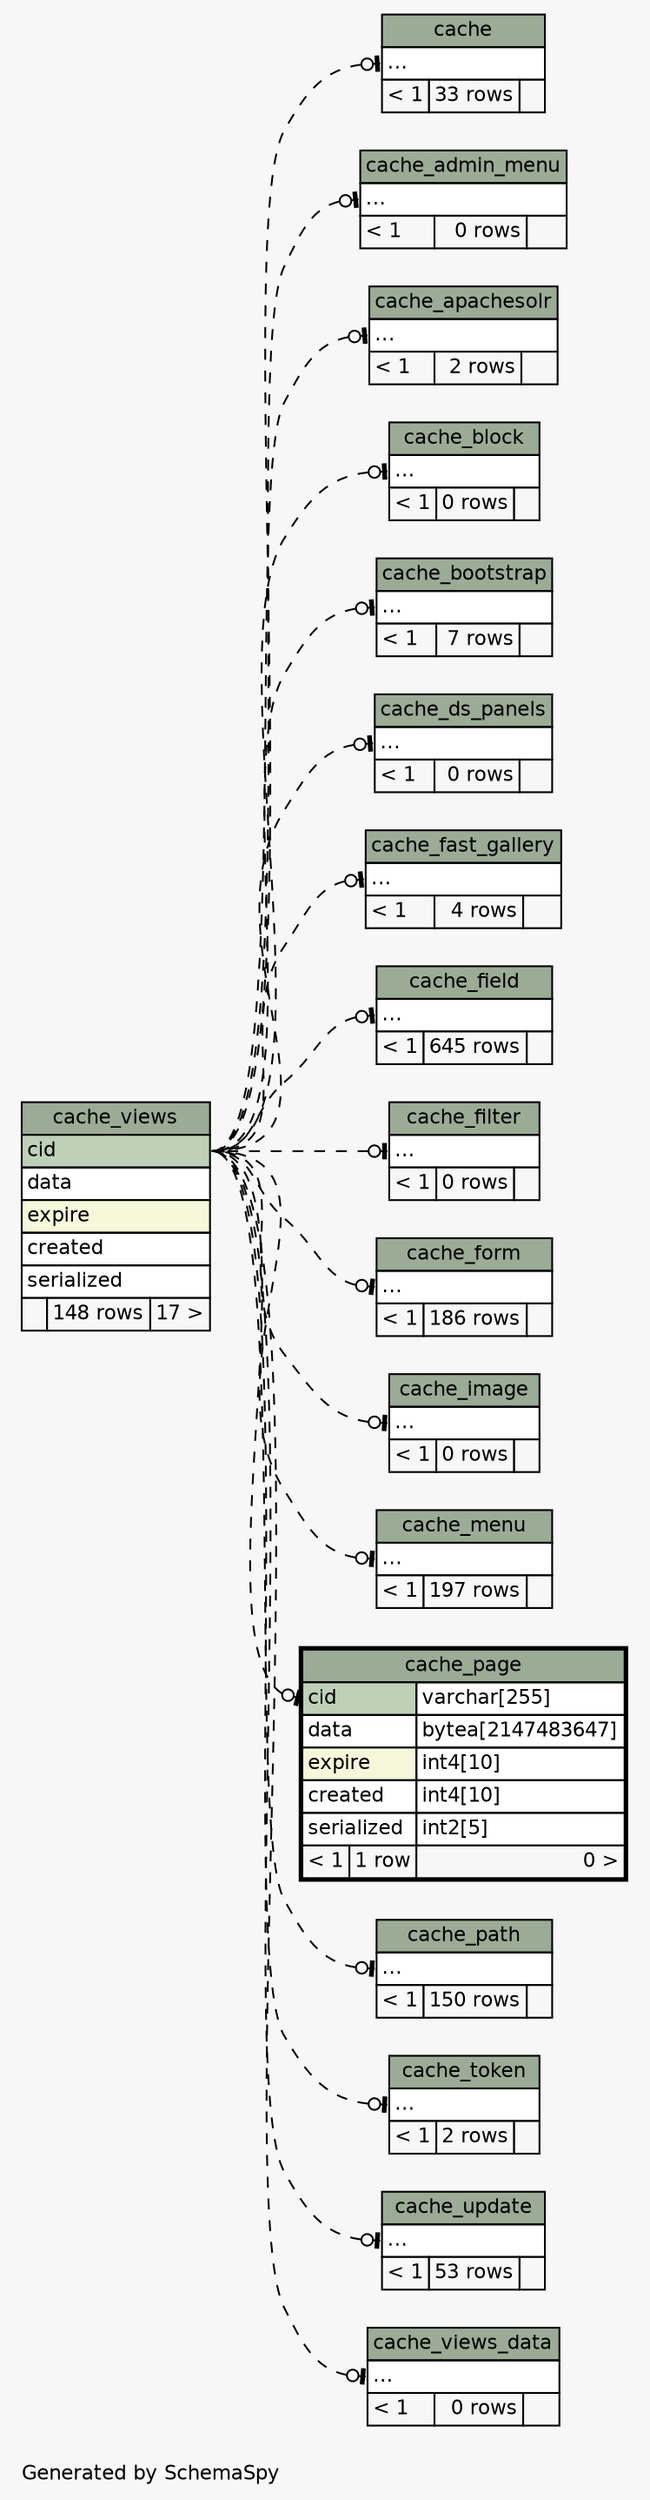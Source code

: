 // dot 2.30.1 on Mac OS X 10.8.3
// SchemaSpy rev 590
digraph "impliedTwoDegreesRelationshipsDiagram" {
  graph [
    rankdir="RL"
    bgcolor="#f7f7f7"
    label="\nGenerated by SchemaSpy"
    labeljust="l"
    nodesep="0.18"
    ranksep="0.46"
    fontname="Helvetica"
    fontsize="11"
  ];
  node [
    fontname="Helvetica"
    fontsize="11"
    shape="plaintext"
  ];
  edge [
    arrowsize="0.8"
  ];
  "cache":"elipses":w -> "cache_views":"cid":e [arrowhead=none dir=back arrowtail=teeodot style=dashed];
  "cache_admin_menu":"elipses":w -> "cache_views":"cid":e [arrowhead=none dir=back arrowtail=teeodot style=dashed];
  "cache_apachesolr":"elipses":w -> "cache_views":"cid":e [arrowhead=none dir=back arrowtail=teeodot style=dashed];
  "cache_block":"elipses":w -> "cache_views":"cid":e [arrowhead=none dir=back arrowtail=teeodot style=dashed];
  "cache_bootstrap":"elipses":w -> "cache_views":"cid":e [arrowhead=none dir=back arrowtail=teeodot style=dashed];
  "cache_ds_panels":"elipses":w -> "cache_views":"cid":e [arrowhead=none dir=back arrowtail=teeodot style=dashed];
  "cache_fast_gallery":"elipses":w -> "cache_views":"cid":e [arrowhead=none dir=back arrowtail=teeodot style=dashed];
  "cache_field":"elipses":w -> "cache_views":"cid":e [arrowhead=none dir=back arrowtail=teeodot style=dashed];
  "cache_filter":"elipses":w -> "cache_views":"cid":e [arrowhead=none dir=back arrowtail=teeodot style=dashed];
  "cache_form":"elipses":w -> "cache_views":"cid":e [arrowhead=none dir=back arrowtail=teeodot style=dashed];
  "cache_image":"elipses":w -> "cache_views":"cid":e [arrowhead=none dir=back arrowtail=teeodot style=dashed];
  "cache_menu":"elipses":w -> "cache_views":"cid":e [arrowhead=none dir=back arrowtail=teeodot style=dashed];
  "cache_page":"cid":w -> "cache_views":"cid":e [arrowhead=none dir=back arrowtail=teeodot style=dashed];
  "cache_path":"elipses":w -> "cache_views":"cid":e [arrowhead=none dir=back arrowtail=teeodot style=dashed];
  "cache_token":"elipses":w -> "cache_views":"cid":e [arrowhead=none dir=back arrowtail=teeodot style=dashed];
  "cache_update":"elipses":w -> "cache_views":"cid":e [arrowhead=none dir=back arrowtail=teeodot style=dashed];
  "cache_views_data":"elipses":w -> "cache_views":"cid":e [arrowhead=none dir=back arrowtail=teeodot style=dashed];
  "cache" [
    label=<
    <TABLE BORDER="0" CELLBORDER="1" CELLSPACING="0" BGCOLOR="#ffffff">
      <TR><TD COLSPAN="3" BGCOLOR="#9bab96" ALIGN="CENTER">cache</TD></TR>
      <TR><TD PORT="elipses" COLSPAN="3" ALIGN="LEFT">...</TD></TR>
      <TR><TD ALIGN="LEFT" BGCOLOR="#f7f7f7">&lt; 1</TD><TD ALIGN="RIGHT" BGCOLOR="#f7f7f7">33 rows</TD><TD ALIGN="RIGHT" BGCOLOR="#f7f7f7">  </TD></TR>
    </TABLE>>
    URL="cache.html"
    tooltip="cache"
  ];
  "cache_admin_menu" [
    label=<
    <TABLE BORDER="0" CELLBORDER="1" CELLSPACING="0" BGCOLOR="#ffffff">
      <TR><TD COLSPAN="3" BGCOLOR="#9bab96" ALIGN="CENTER">cache_admin_menu</TD></TR>
      <TR><TD PORT="elipses" COLSPAN="3" ALIGN="LEFT">...</TD></TR>
      <TR><TD ALIGN="LEFT" BGCOLOR="#f7f7f7">&lt; 1</TD><TD ALIGN="RIGHT" BGCOLOR="#f7f7f7">0 rows</TD><TD ALIGN="RIGHT" BGCOLOR="#f7f7f7">  </TD></TR>
    </TABLE>>
    URL="cache_admin_menu.html"
    tooltip="cache_admin_menu"
  ];
  "cache_apachesolr" [
    label=<
    <TABLE BORDER="0" CELLBORDER="1" CELLSPACING="0" BGCOLOR="#ffffff">
      <TR><TD COLSPAN="3" BGCOLOR="#9bab96" ALIGN="CENTER">cache_apachesolr</TD></TR>
      <TR><TD PORT="elipses" COLSPAN="3" ALIGN="LEFT">...</TD></TR>
      <TR><TD ALIGN="LEFT" BGCOLOR="#f7f7f7">&lt; 1</TD><TD ALIGN="RIGHT" BGCOLOR="#f7f7f7">2 rows</TD><TD ALIGN="RIGHT" BGCOLOR="#f7f7f7">  </TD></TR>
    </TABLE>>
    URL="cache_apachesolr.html"
    tooltip="cache_apachesolr"
  ];
  "cache_block" [
    label=<
    <TABLE BORDER="0" CELLBORDER="1" CELLSPACING="0" BGCOLOR="#ffffff">
      <TR><TD COLSPAN="3" BGCOLOR="#9bab96" ALIGN="CENTER">cache_block</TD></TR>
      <TR><TD PORT="elipses" COLSPAN="3" ALIGN="LEFT">...</TD></TR>
      <TR><TD ALIGN="LEFT" BGCOLOR="#f7f7f7">&lt; 1</TD><TD ALIGN="RIGHT" BGCOLOR="#f7f7f7">0 rows</TD><TD ALIGN="RIGHT" BGCOLOR="#f7f7f7">  </TD></TR>
    </TABLE>>
    URL="cache_block.html"
    tooltip="cache_block"
  ];
  "cache_bootstrap" [
    label=<
    <TABLE BORDER="0" CELLBORDER="1" CELLSPACING="0" BGCOLOR="#ffffff">
      <TR><TD COLSPAN="3" BGCOLOR="#9bab96" ALIGN="CENTER">cache_bootstrap</TD></TR>
      <TR><TD PORT="elipses" COLSPAN="3" ALIGN="LEFT">...</TD></TR>
      <TR><TD ALIGN="LEFT" BGCOLOR="#f7f7f7">&lt; 1</TD><TD ALIGN="RIGHT" BGCOLOR="#f7f7f7">7 rows</TD><TD ALIGN="RIGHT" BGCOLOR="#f7f7f7">  </TD></TR>
    </TABLE>>
    URL="cache_bootstrap.html"
    tooltip="cache_bootstrap"
  ];
  "cache_ds_panels" [
    label=<
    <TABLE BORDER="0" CELLBORDER="1" CELLSPACING="0" BGCOLOR="#ffffff">
      <TR><TD COLSPAN="3" BGCOLOR="#9bab96" ALIGN="CENTER">cache_ds_panels</TD></TR>
      <TR><TD PORT="elipses" COLSPAN="3" ALIGN="LEFT">...</TD></TR>
      <TR><TD ALIGN="LEFT" BGCOLOR="#f7f7f7">&lt; 1</TD><TD ALIGN="RIGHT" BGCOLOR="#f7f7f7">0 rows</TD><TD ALIGN="RIGHT" BGCOLOR="#f7f7f7">  </TD></TR>
    </TABLE>>
    URL="cache_ds_panels.html"
    tooltip="cache_ds_panels"
  ];
  "cache_fast_gallery" [
    label=<
    <TABLE BORDER="0" CELLBORDER="1" CELLSPACING="0" BGCOLOR="#ffffff">
      <TR><TD COLSPAN="3" BGCOLOR="#9bab96" ALIGN="CENTER">cache_fast_gallery</TD></TR>
      <TR><TD PORT="elipses" COLSPAN="3" ALIGN="LEFT">...</TD></TR>
      <TR><TD ALIGN="LEFT" BGCOLOR="#f7f7f7">&lt; 1</TD><TD ALIGN="RIGHT" BGCOLOR="#f7f7f7">4 rows</TD><TD ALIGN="RIGHT" BGCOLOR="#f7f7f7">  </TD></TR>
    </TABLE>>
    URL="cache_fast_gallery.html"
    tooltip="cache_fast_gallery"
  ];
  "cache_field" [
    label=<
    <TABLE BORDER="0" CELLBORDER="1" CELLSPACING="0" BGCOLOR="#ffffff">
      <TR><TD COLSPAN="3" BGCOLOR="#9bab96" ALIGN="CENTER">cache_field</TD></TR>
      <TR><TD PORT="elipses" COLSPAN="3" ALIGN="LEFT">...</TD></TR>
      <TR><TD ALIGN="LEFT" BGCOLOR="#f7f7f7">&lt; 1</TD><TD ALIGN="RIGHT" BGCOLOR="#f7f7f7">645 rows</TD><TD ALIGN="RIGHT" BGCOLOR="#f7f7f7">  </TD></TR>
    </TABLE>>
    URL="cache_field.html"
    tooltip="cache_field"
  ];
  "cache_filter" [
    label=<
    <TABLE BORDER="0" CELLBORDER="1" CELLSPACING="0" BGCOLOR="#ffffff">
      <TR><TD COLSPAN="3" BGCOLOR="#9bab96" ALIGN="CENTER">cache_filter</TD></TR>
      <TR><TD PORT="elipses" COLSPAN="3" ALIGN="LEFT">...</TD></TR>
      <TR><TD ALIGN="LEFT" BGCOLOR="#f7f7f7">&lt; 1</TD><TD ALIGN="RIGHT" BGCOLOR="#f7f7f7">0 rows</TD><TD ALIGN="RIGHT" BGCOLOR="#f7f7f7">  </TD></TR>
    </TABLE>>
    URL="cache_filter.html"
    tooltip="cache_filter"
  ];
  "cache_form" [
    label=<
    <TABLE BORDER="0" CELLBORDER="1" CELLSPACING="0" BGCOLOR="#ffffff">
      <TR><TD COLSPAN="3" BGCOLOR="#9bab96" ALIGN="CENTER">cache_form</TD></TR>
      <TR><TD PORT="elipses" COLSPAN="3" ALIGN="LEFT">...</TD></TR>
      <TR><TD ALIGN="LEFT" BGCOLOR="#f7f7f7">&lt; 1</TD><TD ALIGN="RIGHT" BGCOLOR="#f7f7f7">186 rows</TD><TD ALIGN="RIGHT" BGCOLOR="#f7f7f7">  </TD></TR>
    </TABLE>>
    URL="cache_form.html"
    tooltip="cache_form"
  ];
  "cache_image" [
    label=<
    <TABLE BORDER="0" CELLBORDER="1" CELLSPACING="0" BGCOLOR="#ffffff">
      <TR><TD COLSPAN="3" BGCOLOR="#9bab96" ALIGN="CENTER">cache_image</TD></TR>
      <TR><TD PORT="elipses" COLSPAN="3" ALIGN="LEFT">...</TD></TR>
      <TR><TD ALIGN="LEFT" BGCOLOR="#f7f7f7">&lt; 1</TD><TD ALIGN="RIGHT" BGCOLOR="#f7f7f7">0 rows</TD><TD ALIGN="RIGHT" BGCOLOR="#f7f7f7">  </TD></TR>
    </TABLE>>
    URL="cache_image.html"
    tooltip="cache_image"
  ];
  "cache_menu" [
    label=<
    <TABLE BORDER="0" CELLBORDER="1" CELLSPACING="0" BGCOLOR="#ffffff">
      <TR><TD COLSPAN="3" BGCOLOR="#9bab96" ALIGN="CENTER">cache_menu</TD></TR>
      <TR><TD PORT="elipses" COLSPAN="3" ALIGN="LEFT">...</TD></TR>
      <TR><TD ALIGN="LEFT" BGCOLOR="#f7f7f7">&lt; 1</TD><TD ALIGN="RIGHT" BGCOLOR="#f7f7f7">197 rows</TD><TD ALIGN="RIGHT" BGCOLOR="#f7f7f7">  </TD></TR>
    </TABLE>>
    URL="cache_menu.html"
    tooltip="cache_menu"
  ];
  "cache_page" [
    label=<
    <TABLE BORDER="2" CELLBORDER="1" CELLSPACING="0" BGCOLOR="#ffffff">
      <TR><TD COLSPAN="3" BGCOLOR="#9bab96" ALIGN="CENTER">cache_page</TD></TR>
      <TR><TD PORT="cid" COLSPAN="2" BGCOLOR="#bed1b8" ALIGN="LEFT">cid</TD><TD PORT="cid.type" ALIGN="LEFT">varchar[255]</TD></TR>
      <TR><TD PORT="data" COLSPAN="2" ALIGN="LEFT">data</TD><TD PORT="data.type" ALIGN="LEFT">bytea[2147483647]</TD></TR>
      <TR><TD PORT="expire" COLSPAN="2" BGCOLOR="#f4f7da" ALIGN="LEFT">expire</TD><TD PORT="expire.type" ALIGN="LEFT">int4[10]</TD></TR>
      <TR><TD PORT="created" COLSPAN="2" ALIGN="LEFT">created</TD><TD PORT="created.type" ALIGN="LEFT">int4[10]</TD></TR>
      <TR><TD PORT="serialized" COLSPAN="2" ALIGN="LEFT">serialized</TD><TD PORT="serialized.type" ALIGN="LEFT">int2[5]</TD></TR>
      <TR><TD ALIGN="LEFT" BGCOLOR="#f7f7f7">&lt; 1</TD><TD ALIGN="RIGHT" BGCOLOR="#f7f7f7">1 row</TD><TD ALIGN="RIGHT" BGCOLOR="#f7f7f7">0 &gt;</TD></TR>
    </TABLE>>
    URL="cache_page.html"
    tooltip="cache_page"
  ];
  "cache_path" [
    label=<
    <TABLE BORDER="0" CELLBORDER="1" CELLSPACING="0" BGCOLOR="#ffffff">
      <TR><TD COLSPAN="3" BGCOLOR="#9bab96" ALIGN="CENTER">cache_path</TD></TR>
      <TR><TD PORT="elipses" COLSPAN="3" ALIGN="LEFT">...</TD></TR>
      <TR><TD ALIGN="LEFT" BGCOLOR="#f7f7f7">&lt; 1</TD><TD ALIGN="RIGHT" BGCOLOR="#f7f7f7">150 rows</TD><TD ALIGN="RIGHT" BGCOLOR="#f7f7f7">  </TD></TR>
    </TABLE>>
    URL="cache_path.html"
    tooltip="cache_path"
  ];
  "cache_token" [
    label=<
    <TABLE BORDER="0" CELLBORDER="1" CELLSPACING="0" BGCOLOR="#ffffff">
      <TR><TD COLSPAN="3" BGCOLOR="#9bab96" ALIGN="CENTER">cache_token</TD></TR>
      <TR><TD PORT="elipses" COLSPAN="3" ALIGN="LEFT">...</TD></TR>
      <TR><TD ALIGN="LEFT" BGCOLOR="#f7f7f7">&lt; 1</TD><TD ALIGN="RIGHT" BGCOLOR="#f7f7f7">2 rows</TD><TD ALIGN="RIGHT" BGCOLOR="#f7f7f7">  </TD></TR>
    </TABLE>>
    URL="cache_token.html"
    tooltip="cache_token"
  ];
  "cache_update" [
    label=<
    <TABLE BORDER="0" CELLBORDER="1" CELLSPACING="0" BGCOLOR="#ffffff">
      <TR><TD COLSPAN="3" BGCOLOR="#9bab96" ALIGN="CENTER">cache_update</TD></TR>
      <TR><TD PORT="elipses" COLSPAN="3" ALIGN="LEFT">...</TD></TR>
      <TR><TD ALIGN="LEFT" BGCOLOR="#f7f7f7">&lt; 1</TD><TD ALIGN="RIGHT" BGCOLOR="#f7f7f7">53 rows</TD><TD ALIGN="RIGHT" BGCOLOR="#f7f7f7">  </TD></TR>
    </TABLE>>
    URL="cache_update.html"
    tooltip="cache_update"
  ];
  "cache_views" [
    label=<
    <TABLE BORDER="0" CELLBORDER="1" CELLSPACING="0" BGCOLOR="#ffffff">
      <TR><TD COLSPAN="3" BGCOLOR="#9bab96" ALIGN="CENTER">cache_views</TD></TR>
      <TR><TD PORT="cid" COLSPAN="3" BGCOLOR="#bed1b8" ALIGN="LEFT">cid</TD></TR>
      <TR><TD PORT="data" COLSPAN="3" ALIGN="LEFT">data</TD></TR>
      <TR><TD PORT="expire" COLSPAN="3" BGCOLOR="#f4f7da" ALIGN="LEFT">expire</TD></TR>
      <TR><TD PORT="created" COLSPAN="3" ALIGN="LEFT">created</TD></TR>
      <TR><TD PORT="serialized" COLSPAN="3" ALIGN="LEFT">serialized</TD></TR>
      <TR><TD ALIGN="LEFT" BGCOLOR="#f7f7f7">  </TD><TD ALIGN="RIGHT" BGCOLOR="#f7f7f7">148 rows</TD><TD ALIGN="RIGHT" BGCOLOR="#f7f7f7">17 &gt;</TD></TR>
    </TABLE>>
    URL="cache_views.html"
    tooltip="cache_views"
  ];
  "cache_views_data" [
    label=<
    <TABLE BORDER="0" CELLBORDER="1" CELLSPACING="0" BGCOLOR="#ffffff">
      <TR><TD COLSPAN="3" BGCOLOR="#9bab96" ALIGN="CENTER">cache_views_data</TD></TR>
      <TR><TD PORT="elipses" COLSPAN="3" ALIGN="LEFT">...</TD></TR>
      <TR><TD ALIGN="LEFT" BGCOLOR="#f7f7f7">&lt; 1</TD><TD ALIGN="RIGHT" BGCOLOR="#f7f7f7">0 rows</TD><TD ALIGN="RIGHT" BGCOLOR="#f7f7f7">  </TD></TR>
    </TABLE>>
    URL="cache_views_data.html"
    tooltip="cache_views_data"
  ];
}
